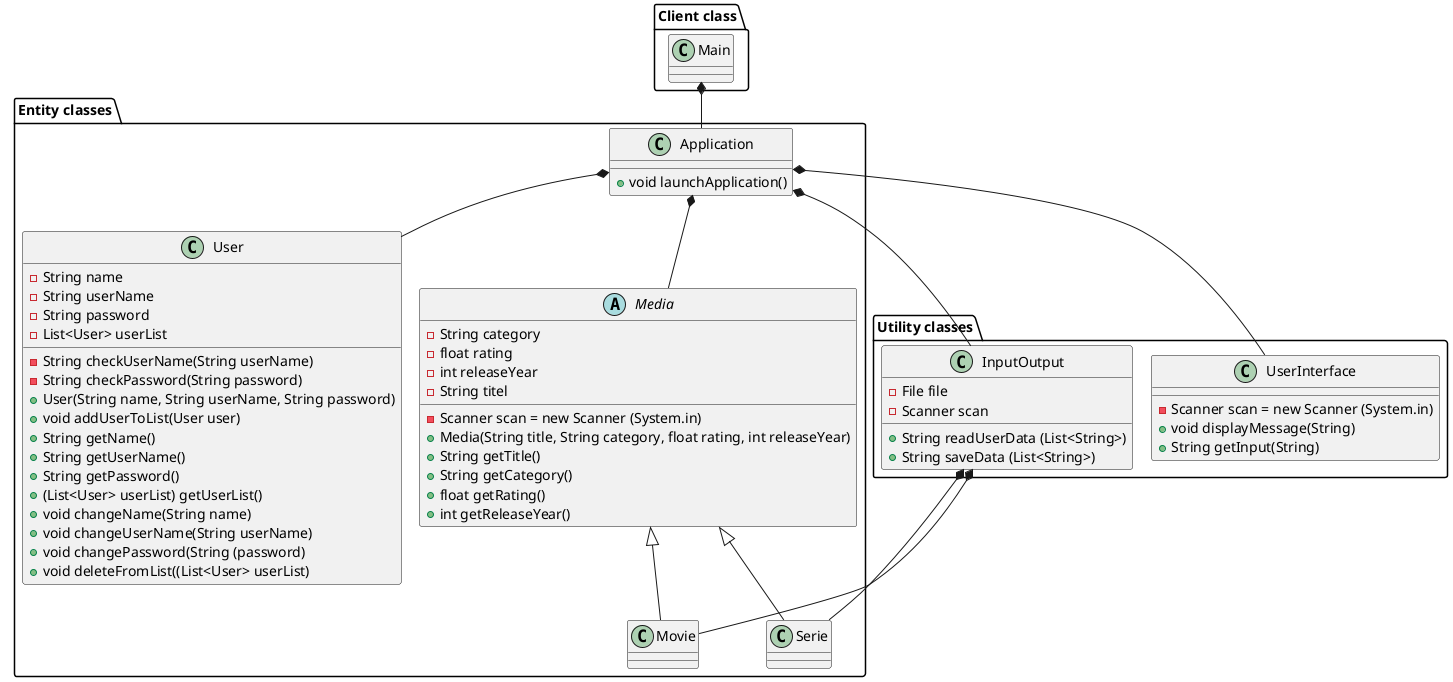 @startuml
'https://plantuml.com/class-diagram
!pragma layout smetana

'Client Package
package "Client class"{
class Main
}

'Utility Package
package "Utility classes"{
class UserInterface
class InputOutput
}

'Entity Package
package "Entity classes"{
class Movie
class Serie
class Application
class User
abstract Media
}

'Label on Relations !MANGLER
Application *-- UserInterface
Application *-- InputOutput
Application *-- User
Application *-- Media
Media <|-- Serie
Media <|-- Movie
InputOutput *-- Movie
InputOutput *-- Serie
Main *-- Application

'Class Methods & Attributes
Application : + void launchApplication()

User : - String name
User : - String userName
User : - String password
User : - List<User> userList
User : - String checkUserName(String userName)
User : - String checkPassword(String password)
User : + User(String name, String userName, String password)
User : + void addUserToList(User user)
User : + String getName()
User : + String getUserName()
User : + String getPassword()
User : + (List<User> userList) getUserList()
User : + void changeName(String name)
User : + void changeUserName(String userName)
User : + void changePassword(String (password)
User : + void deleteFromList((List<User> userList)


InputOutput : - File file
InputOutput : - Scanner scan
InputOutput : + String readUserData (List<String>)
InputOutput : + String saveData (List<String>)

UserInterface : - Scanner scan = new Scanner (System.in)
UserInterface : + void displayMessage(String)
UserInterface : + String getInput(String)

Media : - Scanner scan = new Scanner (System.in)
Media : - String category
Media : - float rating
Media : - int releaseYear
Media : - String titel
Media : + Media(String title, String category, float rating, int releaseYear)
Media : + String getTitle()
Media : + String getCategory()
Media : + float getRating()
Media : + int getReleaseYear()

@enduml